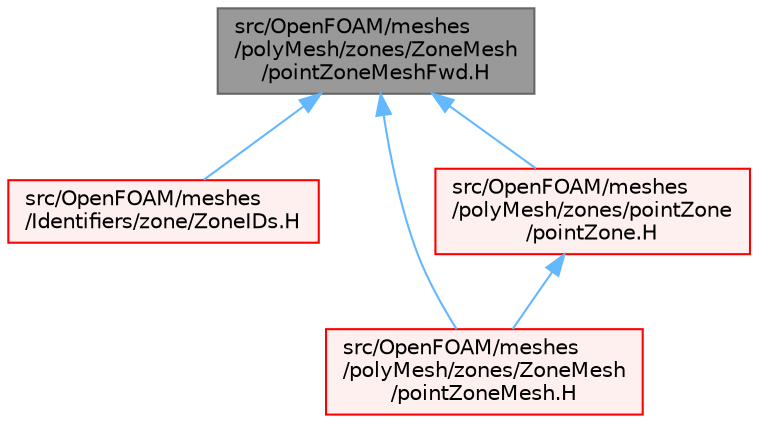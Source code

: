 digraph "src/OpenFOAM/meshes/polyMesh/zones/ZoneMesh/pointZoneMeshFwd.H"
{
 // LATEX_PDF_SIZE
  bgcolor="transparent";
  edge [fontname=Helvetica,fontsize=10,labelfontname=Helvetica,labelfontsize=10];
  node [fontname=Helvetica,fontsize=10,shape=box,height=0.2,width=0.4];
  Node1 [id="Node000001",label="src/OpenFOAM/meshes\l/polyMesh/zones/ZoneMesh\l/pointZoneMeshFwd.H",height=0.2,width=0.4,color="gray40", fillcolor="grey60", style="filled", fontcolor="black",tooltip=" "];
  Node1 -> Node2 [id="edge1_Node000001_Node000002",dir="back",color="steelblue1",style="solid",tooltip=" "];
  Node2 [id="Node000002",label="src/OpenFOAM/meshes\l/Identifiers/zone/ZoneIDs.H",height=0.2,width=0.4,color="red", fillcolor="#FFF0F0", style="filled",URL="$ZoneIDs_8H.html",tooltip=" "];
  Node1 -> Node29 [id="edge2_Node000001_Node000029",dir="back",color="steelblue1",style="solid",tooltip=" "];
  Node29 [id="Node000029",label="src/OpenFOAM/meshes\l/polyMesh/zones/ZoneMesh\l/pointZoneMesh.H",height=0.2,width=0.4,color="red", fillcolor="#FFF0F0", style="filled",URL="$pointZoneMesh_8H.html",tooltip="Foam::pointZoneMesh."];
  Node1 -> Node3755 [id="edge3_Node000001_Node003755",dir="back",color="steelblue1",style="solid",tooltip=" "];
  Node3755 [id="Node003755",label="src/OpenFOAM/meshes\l/polyMesh/zones/pointZone\l/pointZone.H",height=0.2,width=0.4,color="red", fillcolor="#FFF0F0", style="filled",URL="$pointZone_8H.html",tooltip=" "];
  Node3755 -> Node29 [id="edge4_Node003755_Node000029",dir="back",color="steelblue1",style="solid",tooltip=" "];
}
